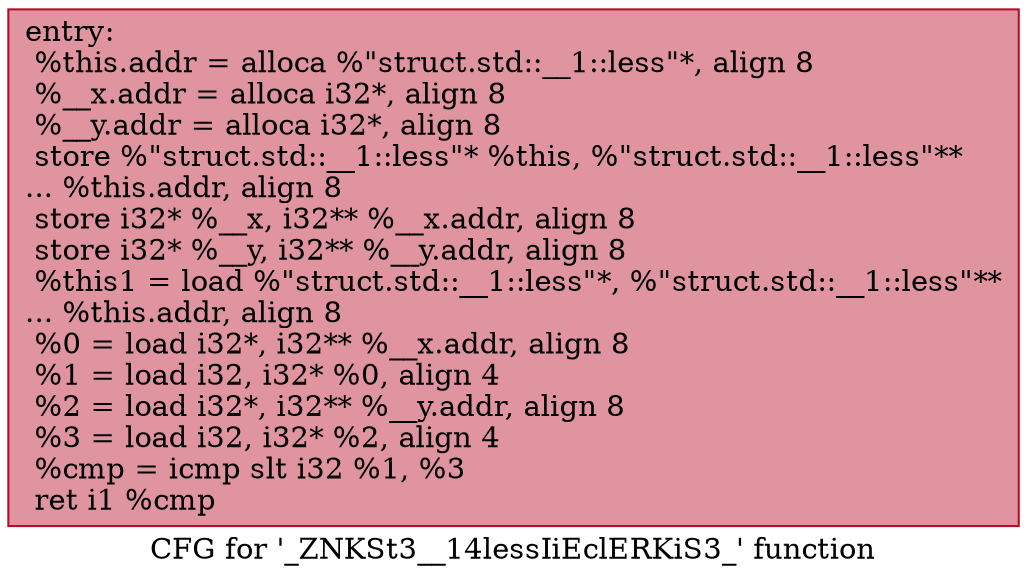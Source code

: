 digraph "CFG for '_ZNKSt3__14lessIiEclERKiS3_' function" {
	label="CFG for '_ZNKSt3__14lessIiEclERKiS3_' function";

	Node0x60000255cc40 [shape=record,color="#b70d28ff", style=filled, fillcolor="#b70d2870",label="{entry:\l  %this.addr = alloca %\"struct.std::__1::less\"*, align 8\l  %__x.addr = alloca i32*, align 8\l  %__y.addr = alloca i32*, align 8\l  store %\"struct.std::__1::less\"* %this, %\"struct.std::__1::less\"**\l... %this.addr, align 8\l  store i32* %__x, i32** %__x.addr, align 8\l  store i32* %__y, i32** %__y.addr, align 8\l  %this1 = load %\"struct.std::__1::less\"*, %\"struct.std::__1::less\"**\l... %this.addr, align 8\l  %0 = load i32*, i32** %__x.addr, align 8\l  %1 = load i32, i32* %0, align 4\l  %2 = load i32*, i32** %__y.addr, align 8\l  %3 = load i32, i32* %2, align 4\l  %cmp = icmp slt i32 %1, %3\l  ret i1 %cmp\l}"];
}
